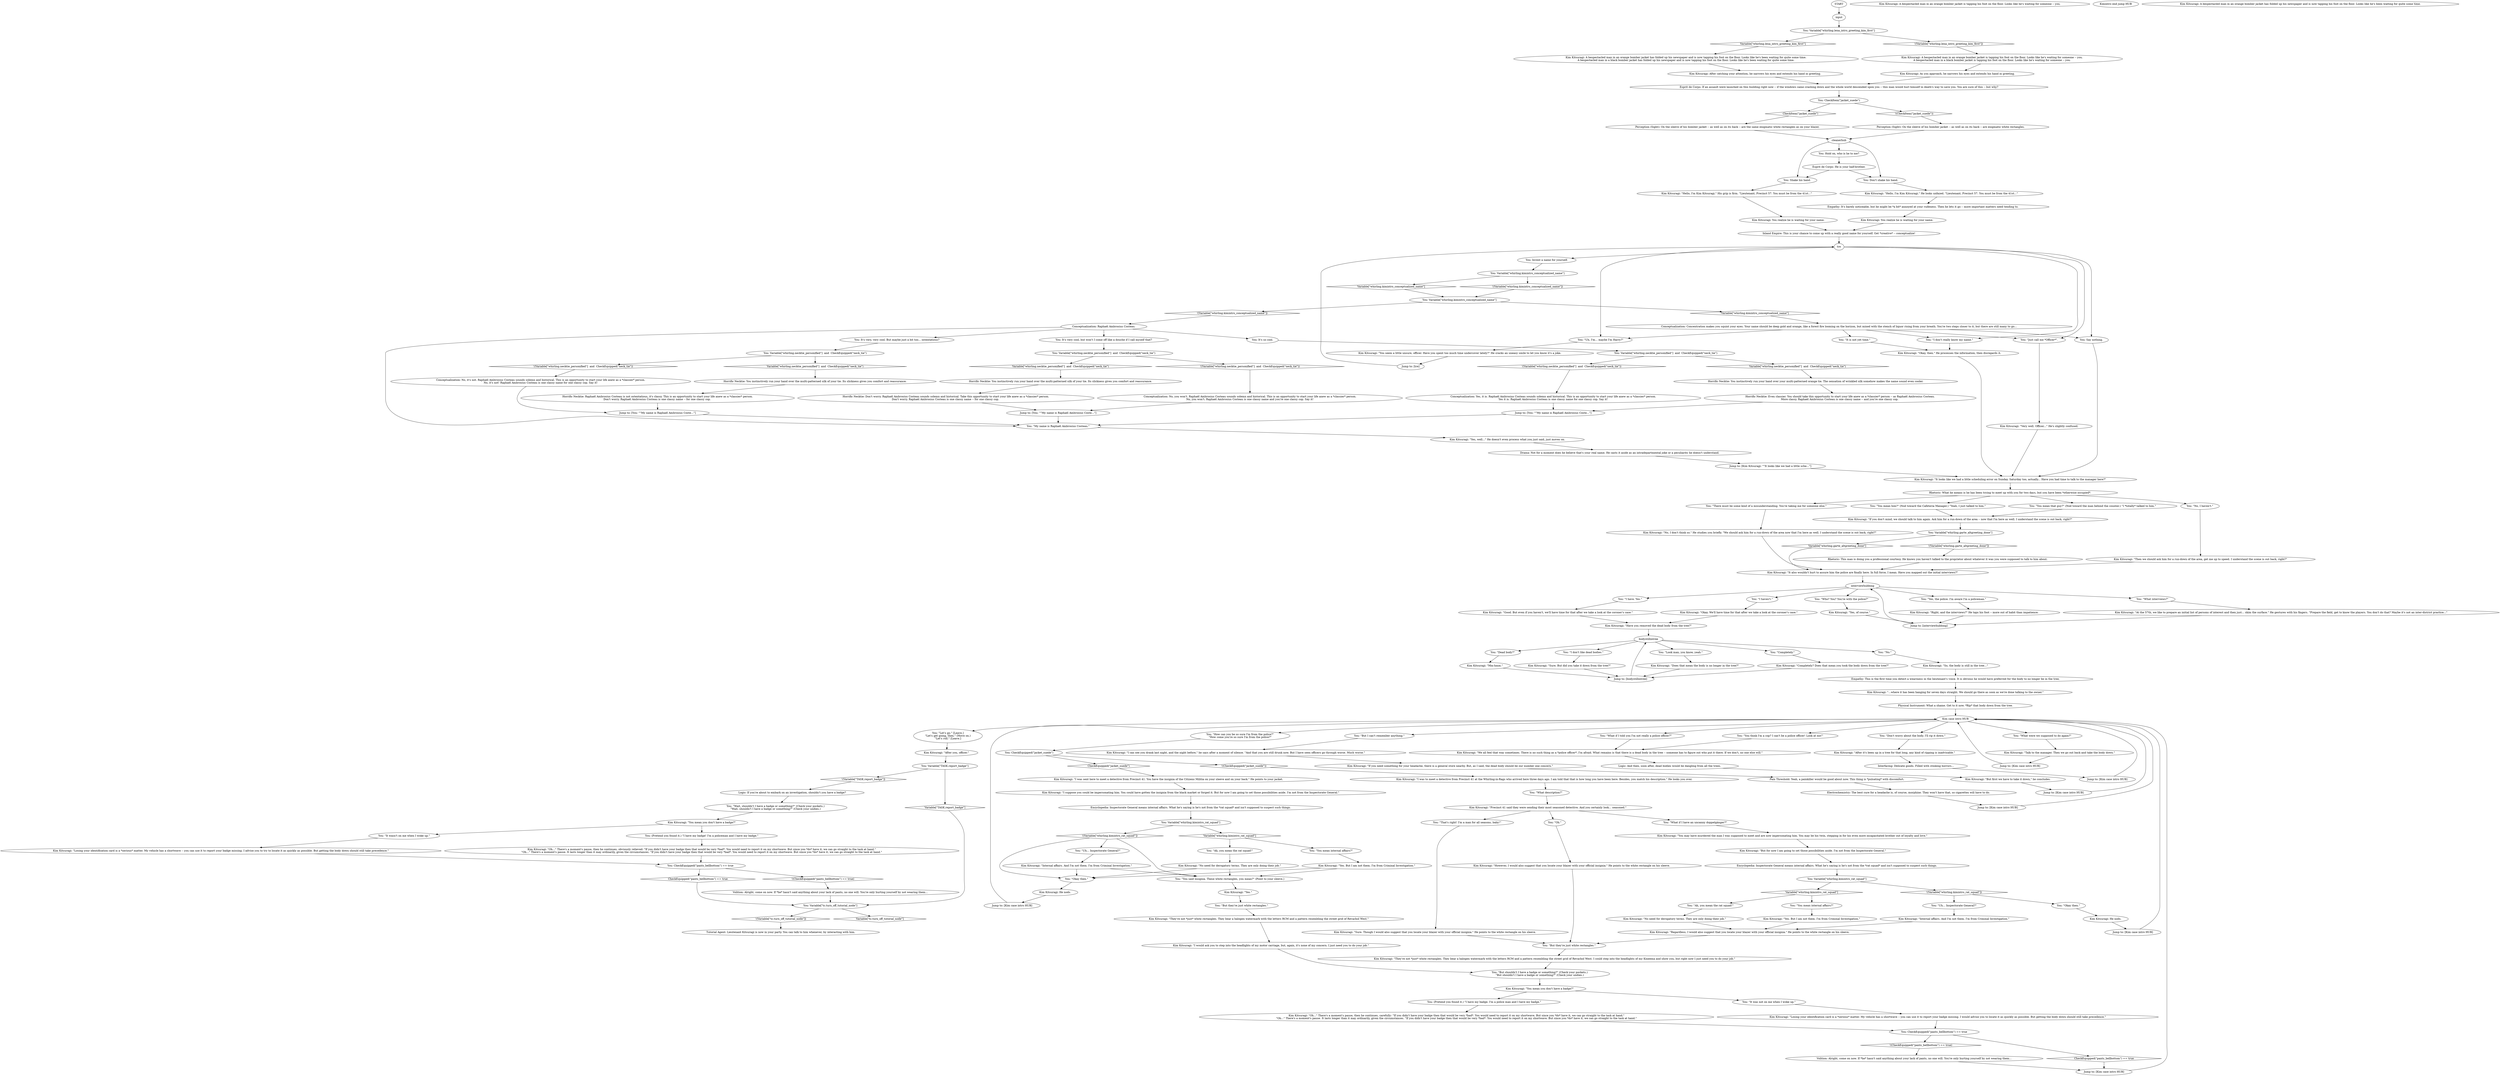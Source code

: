 # WHIRLING / KIM INTRO
# Downstairs ltn Kim Kitsuragi - precinct 57th's finest - is waiting to solve THE HANGED MAN with you as an inter-district co-op. It would appear Precinct 41 sent you to investigate the lynching of a "Whitewater mercenary" in "Martinaise". And that you are indeed a police officer. Kim briefs you on the case and your relationship begins - likely on the wrong foot, but not necessarily.
# ==================================================
digraph G {
	  0 [label="START"];
	  1 [label="input"];
	  2 [label="You: \"It wasn't on me when I woke up.\""];
	  3 [label="You: Invent a name for yourself."];
	  4 [label="You: Variable[\"whirling.kimintro_conceptualized_name\"]"];
	  5 [label="Variable[\"whirling.kimintro_conceptualized_name\"]", shape=diamond];
	  6 [label="!(Variable[\"whirling.kimintro_conceptualized_name\"])", shape=diamond];
	  7 [label="Horrific Necktie: Even classier. You should take this opportunity to start your life anew as a *classier* person -- as Raphaël Ambrosius Costeau.\nMore classy. Raphaël Ambrosius Costeau is one classy name -- and you're one classy cop. "];
	  8 [label="You: \"Look man, you know, yeah.\""];
	  9 [label="You: \"Completely.\""];
	  10 [label="Logic: And then, soon after, dead bodies would be dangling from all the trees."];
	  11 [label="Kim Kitsuragi: \"I suppose you could be impersonating him. You could have gotten the insignia from the black market or forged it. But for now I am going to set those possibilities aside. I'm not from the Inspectorate General.\""];
	  12 [label="Kim Kitsuragi: \"No need for derogatory terms. They are only doing their job.\""];
	  13 [label="You: \"Uh... Inspectorate General?\""];
	  14 [label="Kim Kitsuragi: He nods."];
	  15 [label="Kim Kitsuragi: He nods."];
	  16 [label="Kim Kitsuragi: \"I was to meet a detective from Precinct 41 at the Whirling-in-Rags who arrived here three days ago. I am told that that is how long you have been here. Besides, you match his description.\" He looks you over."];
	  17 [label="You: \"You mean internal affairs?\""];
	  18 [label="You: It's very cool, but won't I come off like a douche if I call myself that?"];
	  19 [label="You: Variable[\"whirling.necktie_personified\"]  and  CheckEquipped(\"neck_tie\")"];
	  20 [label="Variable[\"whirling.necktie_personified\"]  and  CheckEquipped(\"neck_tie\")", shape=diamond];
	  21 [label="!(Variable[\"whirling.necktie_personified\"]  and  CheckEquipped(\"neck_tie\"))", shape=diamond];
	  22 [label="Conceptualization: No, you won't. Raphaël Ambrosius Costeau sounds solemn and historical. This is an opportunity to start your life anew as a *classier* person.\nNo, you won't. Raphaël Ambrosius Costeau is one classy name and you're one classy cop. Say it!"];
	  23 [label="Kim Kitsuragi: \"Regardless, I would also suggest that you locate your blazer with your official insignia.\" He points to the white rectangle on his sleeve."];
	  24 [label="You: Variable[\"whirling.kimintro_conceptualized_name\"]"];
	  25 [label="Variable[\"whirling.kimintro_conceptualized_name\"]", shape=diamond];
	  26 [label="!(Variable[\"whirling.kimintro_conceptualized_name\"])", shape=diamond];
	  27 [label="Conceptualization: Raphaël Ambrosius Costeau."];
	  28 [label="You: It's so cool."];
	  29 [label="Jump to: [You: \"\"My name is Raphaël Ambrosius Coste...\"]"];
	  30 [label="Jump to: [bodystillintree]"];
	  31 [label="Kim Kitsuragi: \"...where it has been hanging for seven days straight. We should go there as soon as we're done talking to the owner.\""];
	  32 [label="Kim case intro HUB"];
	  33 [label="You: \"You said insignia. These white rectangles, you mean?\" (Point to your sleeve.)"];
	  34 [label="You: \"Okay then.\""];
	  35 [label="Kim Kitsuragi: \"Oh...\" There's a moment's pause, then he continues, carefully: \"If you didn't have your badge then that would be very *bad*. You would need to report it on my shortwave. But since you *do* have it, we can go straight to the task at hand.\"\n\"Oh...\" There's a moment's pause. It lasts longer than it may ordinarily, given the circumstances. \"If you didn't have your badge then that would be very *bad*. You would need to report it on my shortwave. But since you *do* have it, we can go straight to the task at hand.\""];
	  36 [label="You: CheckEquipped(\"pants_bellbottom\") == true"];
	  37 [label="CheckEquipped(\"pants_bellbottom\") == true", shape=diamond];
	  38 [label="!(CheckEquipped(\"pants_bellbottom\") == true)", shape=diamond];
	  39 [label="Jump to: [Kim case intro HUB]"];
	  40 [label="You: \"Ah, you mean the rat squad!\""];
	  41 [label="Kim Kitsuragi: A bespectacled man in an orange bomber jacket is tapping his foot on the floor. Looks like he's waiting for someone -- you."];
	  42 [label="Kim Kitsuragi: \"Hello, I'm Kim Kitsuragi.\" His grip is firm. \"Lieutenant, Precinct 57. You must be from the 41st...\""];
	  43 [label="You: \"Don't worry about the body. I'll rip it down.\""];
	  44 [label="Pain Threshold: Yeah, a painkiller would be good about now. This thing is *pulsating* with discomfort."];
	  45 [label="You: Shake his hand."];
	  46 [label="You: Variable[\"whirling.necktie_personified\"]  and  CheckEquipped(\"neck_tie\")"];
	  47 [label="Variable[\"whirling.necktie_personified\"]  and  CheckEquipped(\"neck_tie\")", shape=diamond];
	  48 [label="!(Variable[\"whirling.necktie_personified\"]  and  CheckEquipped(\"neck_tie\"))", shape=diamond];
	  49 [label="Rhetoric: What he means is he has been trying to meet up with you for two days, but you have been *otherwise occupied*."];
	  50 [label="bodystillintree"];
	  51 [label="You: \"What were we supposed to do again?\""];
	  52 [label="Jump to: [Kim case intro HUB]"];
	  53 [label="You: \"Let's go.\" [Leave.]\n\"Let's get going, then.\" (Move on.)\n\"Let's roll.\" [Leave.]"];
	  54 [label="You: Variable[\"whirling.kimintro_rat_squad\"]"];
	  55 [label="Variable[\"whirling.kimintro_rat_squad\"]", shape=diamond];
	  56 [label="!(Variable[\"whirling.kimintro_rat_squad\"])", shape=diamond];
	  57 [label="You: CheckItem(\"jacket_suede\")"];
	  58 [label="CheckItem(\"jacket_suede\")", shape=diamond];
	  59 [label="!(CheckItem(\"jacket_suede\"))", shape=diamond];
	  60 [label="You: Variable[\"TASK.report_badge\"]"];
	  61 [label="Variable[\"TASK.report_badge\"]", shape=diamond];
	  62 [label="!(Variable[\"TASK.report_badge\"])", shape=diamond];
	  63 [label="You: \"There must be some kind of a misunderstanding. You're taking me for someone else.\""];
	  64 [label="Kim Kitsuragi: \"Okay. We'll have time for that after we take a look at the coroner's case.\""];
	  65 [label="Kim Kitsuragi: \"We all feel that way sometimes. There is no such thing as a *police officer*, I'm afraid. What remains is that there is a dead body in the tree -- someone has to figure out who put it there. If we don't, no one else will.\""];
	  66 [label="You: \"Ah, you mean the rat squad!\""];
	  67 [label="Kim Kitsuragi: \"Yes.\""];
	  68 [label="Jump to: [Kim case intro HUB]"];
	  69 [label="Kim Kitsuragi: \"Have you removed the dead body from the tree?\""];
	  70 [label="You: Variable[\"tc.turn_off_tutorial_node\"]"];
	  71 [label="Variable[\"tc.turn_off_tutorial_node\"]", shape=diamond];
	  72 [label="!(Variable[\"tc.turn_off_tutorial_node\"])", shape=diamond];
	  73 [label="Kim Kitsuragi: You realize he is waiting for your name."];
	  74 [label="Perception (Sight): On the sleeve of his bomber jacket -- as well as on its back -- are the same enigmatic white rectangles as on your blazer."];
	  75 [label="You: \"I have. Yes.\""];
	  76 [label="You: \"You mean internal affairs?\""];
	  77 [label="Kim Kitsuragi: \"Yes. But I am not them. I'm from Criminal Investigation.\""];
	  78 [label="You: CheckEquipped(\"jacket_suede\")"];
	  79 [label="CheckEquipped(\"jacket_suede\")", shape=diamond];
	  80 [label="!(CheckEquipped(\"jacket_suede\"))", shape=diamond];
	  81 [label="You: Variable[\"whirling.kimintro_rat_squad\"]"];
	  82 [label="Variable[\"whirling.kimintro_rat_squad\"]", shape=diamond];
	  83 [label="!(Variable[\"whirling.kimintro_rat_squad\"])", shape=diamond];
	  84 [label="Kim Kitsuragi: \"Yes. But I am not them. I'm from Criminal Investigation.\""];
	  85 [label="You: (Pretend you found it.) \"I have my badge! I'm a policeman and I have my badge.\""];
	  86 [label="Kim Kitsuragi: \"After it's been up in a tree for that long, any kind of ripping is inadvisable.\""];
	  87 [label="You: Don't shake his hand."];
	  88 [label="Horrific Necktie: Raphaël Ambrosius Costeau is not ostentatious, it's classy. This is an opportunity to start your life anew as a *classier* person.\nDon't worry. Raphaël Ambrosius Costeau is one classy name -- for one classy cop. "];
	  89 [label="Kim Kitsuragi: \"Yes, well...\" He doesn't even process what you just said, just moves on."];
	  90 [label="You: \"You mean him?\" (Nod toward the Cafeteria Manager.) \"Yeah, I just talked to him.\""];
	  91 [label="You: \"Dead body?\""];
	  92 [label="Kim Kitsuragi: \"So, the body is still in the tree...\""];
	  93 [label="Volition: Alright, come on now. If *he* hasn't said anything about your lack of pants, no one will. You're only hurting yourself by not wearing them..."];
	  94 [label="Volition: Alright, come on now. If *he* hasn't said anything about your lack of pants, no one will. You're only hurting yourself by not wearing them..."];
	  95 [label="Interfacing: Delicate goods. Filled with stinking horrors..."];
	  96 [label="Jump to: [You: \"\"My name is Raphaël Ambrosius Coste...\"]"];
	  97 [label="Kim Kitsuragi: \"Mm-hmm.\""];
	  98 [label="You: \"I don't like dead bodies.\""];
	  99 [label="Kim Kitsuragi: \"Internal affairs. And I'm not them. I'm from Criminal Investigation.\""];
	  100 [label="You: CheckEquipped(\"pants_bellbottom\") == true"];
	  101 [label="CheckEquipped(\"pants_bellbottom\") == true", shape=diamond];
	  102 [label="!(CheckEquipped(\"pants_bellbottom\") == true)", shape=diamond];
	  103 [label="You: \"That's right! I'm a man for all seasons, baby!\""];
	  104 [label="You: \"What if I have an uncanny doppelgänger?\""];
	  105 [label="Kim Kitsuragi: \"You may have murdered the man I was supposed to meet and are now impersonating him. You may be his twin, stepping in for his even more incapacitated brother out of loyalty and love.\""];
	  106 [label="Drama: Not for a moment does he believe that's your real name. He casts it aside as an intradepartmental joke or a peculiarity he doesn't understand."];
	  107 [label="Kim Kitsuragi: \"No, I don't think so.\" He studies you briefly. \"We should ask him for a run-down of the area now that I'm here as well. I understand the scene is out back, right?\""];
	  108 [label="Kim Kitsuragi: \"It also wouldn't hurt to assure him the police are finally here. In full force, I mean. Have you mapped out the initial interviews?\""];
	  109 [label="You: \"I haven't.\""];
	  110 [label="Kim Kitsuragi: \"I can see you drank last night, and the night before,\" he says after a moment of silence. \"And that you are still drunk now. But I have seen officers go through worse. Much worse.\""];
	  111 [label="Kim Kitsuragi: \"Sure. But did you take it down from the tree?\""];
	  112 [label="Jump to: [tre]"];
	  113 [label="Kim Kitsuragi: \"They're not *just* white rectangles. They bear a halogen watermark with the letters RCM and a pattern resembling the street grid of Revachol West. I could step into the headlights of my Kineema and show you, but right now I just need you to do your job.\""];
	  114 [label="tre"];
	  115 [label="You: \"My name is Raphaël Ambrosius Costeau.\""];
	  116 [label="Horrific Necktie: You instinctively run your hand over the multi-patterned silk of your tie. Its slickness gives you comfort and reassurance."];
	  117 [label="Conceptualization: No, it's not. Raphaël Ambrosius Costeau sounds solemn and historical. This is an opportunity to start your life anew as a *classier* person.\nNo, it's not! Raphaël Ambrosius Costeau is one classy name for one classy cop. Say it!"];
	  118 [label="Kim Kitsuragi: \"You seem a little unsure, officer. Have you spent too much time undercover lately?\" He cracks an uneasy smile to let you know it's a joke."];
	  119 [label="interviewhubbing"];
	  120 [label="You: \"Yes, the police. I'm aware I'm a policeman.\""];
	  121 [label="You: \"But I can't remember anything.\""];
	  122 [label="Kimintro end jump HUB"];
	  123 [label="Kim Kitsuragi: \"However, I would also suggest that you locate your blazer with your official insignia.\" He points to the white rectangle on his sleeve."];
	  124 [label="Kim Kitsuragi: A bespectacled man in an orange bomber jacket is tapping his foot on the floor. Looks like he's waiting for someone -- you.\nA bespectacled man in a black bomber jacket is tapping his foot on the floor. Looks like he's waiting for someone -- you."];
	  125 [label="You: \"Just call me *Officer*\"."];
	  126 [label="You: It's very, very cool. But maybe just a bit too... ostentatious?"];
	  127 [label="Horrific Necktie: You instinctively run your hand over the multi-patterned silk of your tie. Its slickness gives you comfort and reassurance."];
	  128 [label="Kim Kitsuragi: \"Okay, then.\" He processes the information, then disregards it."];
	  129 [label="Kim Kitsuragi: \"I was sent here to meet a detective from Precinct 41. You have the insignia of the Citizens Militia on your sleeve and on your back.\" He points to your jacket."];
	  130 [label="Kim Kitsuragi: A bespectacled man in an orange bomber jacket has folded up his newspaper and is now tapping his foot on the floor. Looks like he's been waiting for quite some time."];
	  131 [label="You: \"Uh... Inspectorate General?\""];
	  132 [label="You: \"Wait, shouldn't I have a badge or something?\" (Check your pockets.)\n\"Wait, shouldn't I have a badge or something?\" (Check your undies.)"];
	  133 [label="Jump to: [You: \"\"My name is Raphaël Ambrosius Coste...\"]"];
	  134 [label="Kim Kitsuragi: \"Very well. Officer...\" He's slightly confused."];
	  135 [label="Kim Kitsuragi: You realize he is waiting for your name."];
	  136 [label="Kim Kitsuragi: \"It looks like we had a little scheduling error on Sunday. Saturday too, actually... Have you had time to talk to the manager here?\""];
	  137 [label="Kim Kitsuragi: \"Good. But even if you haven't, we'll have time for that after we take a look at the coroner's case.\""];
	  138 [label="You: \"But shouldn't I have a badge or something?\" (Check your pockets.)\n\"But shouldn't I have a badge or something?\" (Check your undies.)"];
	  139 [label="Encyclopedia: Inspectorate General means internal affairs. What he's saying is he's not from the *rat squad* and isn't supposed to suspect such things."];
	  140 [label="Kim Kitsuragi: \"No need for derogatory terms. They are only doing their job.\""];
	  141 [label="You: \"I don't really know my name.\""];
	  142 [label="Kim Kitsuragi: As you approach, he narrows his eyes and extends his hand in greeting."];
	  143 [label="Jump to: [Kim Kitsuragi: \"\"It looks like we had a little sche...\"]"];
	  144 [label="Kim Kitsuragi: \"Then we should ask him for a run-down of the area, get me up to speed. I understand the scene is out back, right?\""];
	  145 [label="Kim Kitsuragi: \"Yes, of course.\""];
	  146 [label="Kim Kitsuragi: \"You mean you don't have a badge?\""];
	  147 [label="Jump to: [Kim case intro HUB]"];
	  148 [label="Jump to: [Kim case intro HUB]"];
	  149 [label="You: (Pretend you found it.) \"I have my badge. I'm a police man and I have my badge.\""];
	  150 [label="You: \"What description?\""];
	  151 [label="Kim Kitsuragi: \"Internal affairs. And I'm not them. I'm from Criminal Investigation.\""];
	  152 [label="Kim Kitsuragi: A bespectacled man in an orange bomber jacket has folded up his newspaper and is now tapping his foot on the floor. Looks like he's been waiting for quite some time.\nA bespectacled man in a black bomber jacket has folded up his newspaper and is now tapping his foot on the floor. Looks like he's been waiting for quite some time."];
	  153 [label="Electrochemistry: The best cure for a headache is, of course, morphine. They won't have that, so cigarettes will have to do."];
	  154 [label="You: Hold on, who is he to me?"];
	  155 [label="You: \"What interviews?\""];
	  156 [label="Kim Kitsuragi: \"At the 57th, we like to prepare an initial list of persons of interest and then just... skim the surface.\" He gestures with his fingers. \"Prepare the field, get to know the players. You don't do that? Maybe it's not an inter-district practice...\""];
	  157 [label="Kim Kitsuragi: \"If you need something for your headache, there is a general store nearby. But, as I said, the dead body should be our number one concern.\""];
	  158 [label="Kim Kitsuragi: \"They're not *just* white rectangles. They bear a halogen watermark with the letters RCM and a pattern resembling the street grid of Revachol West.\""];
	  159 [label="Kim Kitsuragi: \"After you, officer.\""];
	  160 [label="You: \"You think I'm a cop? I can't be a police officer! Look at me!\""];
	  161 [label="Kim Kitsuragi: After catching your attention, he narrows his eyes and extends his hand in greeting."];
	  162 [label="Esprit de Corps: If an assault were launched on this building right now -- if the windows came crashing down and the whole world descended upon you -- this man would hurl himself in death's way to save you. You are sure of this -- but why?"];
	  163 [label="Conceptualization: Concentration makes you squint your eyes. Your name should be deep gold and orange, like a forest fire looming on the horizon, but mixed with the stench of liquor rising from your breath. You're two steps closer to it, but there are still many to go..."];
	  164 [label="Conceptualization: Yes, it is. Raphaël Ambrosius Costeau sounds solemn and historical. This is an opportunity to start your life anew as a *classier* person.\nYes it is. Raphaël Ambrosius Costeau is one classy name for one classy cop. Say it!"];
	  165 [label="Kim Kitsuragi: \"Hello, I'm Kim Kitsuragi.\" He looks unfazed. \"Lieutenant, Precinct 57. You must be from the 41st...\""];
	  166 [label="You: Variable[\"whirling.garte_altgreeting_done\"]"];
	  167 [label="Variable[\"whirling.garte_altgreeting_done\"]", shape=diamond];
	  168 [label="!(Variable[\"whirling.garte_altgreeting_done\"])", shape=diamond];
	  169 [label="Kim Kitsuragi: \"Right, and the interviews?\" He taps his foot -- more out of habit than impatience."];
	  170 [label="You: \"But they're just white rectangles.\""];
	  171 [label="Empathy: It's barely noticeable, but he might be *a bit* annoyed at your rudeness. Then he lets it go -- more important matters need tending to."];
	  172 [label="cleanerhub"];
	  173 [label="You: \"But they're just white rectangles.\""];
	  174 [label="You: \"Uh, I'm... maybe I'm Harry?\""];
	  175 [label="Tutorial Agent: Lieutenant Kitsuragi is now in your party. You can talk to him whenever, by interacting with him."];
	  176 [label="Physical Instrument: What a shame. Get to it now. *Rip* that body down from the tree."];
	  177 [label="Horrific Necktie: You instinctively run your hand over your multi-patterned orange tie. The sensation of wrinkled silk somehow makes the name sound even cooler."];
	  178 [label="Horrific Necktie: Don't worry. Raphaël Ambrosius Costeau sounds solemn and historical. Take this opportunity to start your life anew as a *classier* person.\nDon't worry. Raphaël Ambrosius Costeau is one classy name -- for one classy cop. "];
	  179 [label="You: \"Who? You? You're with the police?\""];
	  180 [label="Kim Kitsuragi: \"Does that mean the body is no longer in the tree?\""];
	  181 [label="Empathy: This is the first time you detect a weariness in the lieutenant's voice. It is obvious he would have preferred for the body to no longer be in the tree."];
	  182 [label="Kim Kitsuragi: \"Completely? Does that mean you took the body down from the tree?\""];
	  183 [label="Jump to: [Kim case intro HUB]"];
	  185 [label="Kim Kitsuragi: \"Sure. Though I would also suggest that you locate your blazer with your official insignia.\" He points to the white rectangle on his sleeve."];
	  186 [label="Kim Kitsuragi: \"Losing your identification card is a *serious* matter. My vehicle has a shortwave -- you can use it to report your badge missing. I advise you to try to locate it as quickly as possible. But getting the body down should still take precedence.\""];
	  187 [label="Kim Kitsuragi: \"Oh...\" There's a moment's pause, then he continues, obviously relieved: \"If you didn't have your badge then that would be very *bad*. You would need to report it on my shortwave. But since you *do* have it, we can go straight to the task at hand.\"\n\"Oh...\" There's a moment's pause. It lasts longer than it may ordinarily, given the circumstances. \"If you didn't have your badge then that would be very *bad*. You would need to report it on my shortwave. But since you *do* have it, we can go straight to the task at hand.\""];
	  188 [label="You: \"No, I haven't.\""];
	  189 [label="You: \"No.\""];
	  190 [label="Jump to: [interviewhubbing]"];
	  191 [label="You: \"It was not on me when I woke up.\""];
	  192 [label="Kim Kitsuragi: \"Losing your identification card is a *serious* matter. My vehicle has a shortwave -- you can use it to report your badge missing. I would advise you to locate it as quickly as possible. But getting the body down should still take precedence.\""];
	  193 [label="Kim Kitsuragi: \"I would ask you to step into the headlights of my motor carriage, but, again, it's none of my concern. I just need you to do your job.\""];
	  194 [label="You: \"It is not yet time.\""];
	  195 [label="Kim Kitsuragi: \"But for now I am going to set those possibilities aside. I'm not from the Inspectorate General.\""];
	  196 [label="You: \"You mean that guy?\" (Nod toward the man behind the counter.) \"I *totally* talked to him.\""];
	  197 [label="Rhetoric: This man is doing you a professional courtesy. He knows you haven't talked to the proprietor about whatever it was you were supposed to talk to him about."];
	  198 [label="You: \"What if I told you I'm not really a police officer?\""];
	  199 [label="You: \"How can you be so sure I'm from the police?\"\n\"How come you're so sure I'm from the police?\""];
	  200 [label="You: Say nothing."];
	  201 [label="Perception (Sight): On the sleeve of his bomber jacket -- as well as on its back -- are enigmatic white rectangles."];
	  202 [label="Kim Kitsuragi: \"But first we have to take it down,\" he concludes."];
	  203 [label="You: \"Oh.\""];
	  204 [label="Logic: If you're about to embark on an investigation, shouldn't you have a badge?"];
	  205 [label="Kim Kitsuragi: \"If you don't mind, we should talk to him again. Ask him for a run-down of the area -- now that I'm here as well. I understand the scene is out back, right?\""];
	  206 [label="Encyclopedia: Inspectorate General means internal affairs. What he's saying is he's not from the *rat squad* and isn't supposed to suspect such things."];
	  207 [label="Kim Kitsuragi: \"You mean you don't have a badge?\""];
	  208 [label="Jump to: [Kim case intro HUB]"];
	  209 [label="Esprit de Corps: He is your half-brother."];
	  210 [label="You: Variable[\"whirling.necktie_personified\"]  and  CheckEquipped(\"neck_tie\")"];
	  211 [label="Variable[\"whirling.necktie_personified\"]  and  CheckEquipped(\"neck_tie\")", shape=diamond];
	  212 [label="!(Variable[\"whirling.necktie_personified\"]  and  CheckEquipped(\"neck_tie\"))", shape=diamond];
	  213 [label="Kim Kitsuragi: \"Talk to the manager. Then we go out back and take the body down.\""];
	  214 [label="You: Variable[\"whirling.lena_intro_greeting_kim_first\"]"];
	  215 [label="Variable[\"whirling.lena_intro_greeting_kim_first\"]", shape=diamond];
	  216 [label="!(Variable[\"whirling.lena_intro_greeting_kim_first\"])", shape=diamond];
	  217 [label="Inland Empire: This is your chance to come up with a really good name for yourself. Get *creative* -- conceptualize!"];
	  218 [label="You: \"Okay then.\""];
	  219 [label="Kim Kitsuragi: \"Precinct 41 said they were sending their most seasoned detective. And you certainly look... seasoned.\""];
	  0 -> 1
	  1 -> 214
	  2 -> 186
	  3 -> 4
	  4 -> 5
	  4 -> 6
	  5 -> 24
	  6 -> 24
	  7 -> 133
	  8 -> 180
	  9 -> 182
	  10 -> 202
	  11 -> 206
	  12 -> 33
	  12 -> 34
	  13 -> 99
	  14 -> 147
	  15 -> 39
	  16 -> 150
	  17 -> 84
	  18 -> 46
	  19 -> 20
	  19 -> 21
	  20 -> 177
	  21 -> 164
	  22 -> 29
	  23 -> 173
	  24 -> 25
	  24 -> 26
	  25 -> 163
	  26 -> 27
	  27 -> 18
	  27 -> 115
	  27 -> 28
	  27 -> 126
	  28 -> 19
	  29 -> 115
	  30 -> 50
	  31 -> 176
	  32 -> 160
	  32 -> 198
	  32 -> 199
	  32 -> 43
	  32 -> 51
	  32 -> 53
	  32 -> 121
	  33 -> 67
	  34 -> 14
	  35 -> 36
	  36 -> 37
	  36 -> 38
	  37 -> 68
	  38 -> 93
	  39 -> 32
	  40 -> 140
	  42 -> 73
	  43 -> 86
	  44 -> 153
	  45 -> 42
	  46 -> 48
	  46 -> 47
	  47 -> 127
	  48 -> 22
	  49 -> 90
	  49 -> 188
	  49 -> 196
	  49 -> 63
	  50 -> 98
	  50 -> 8
	  50 -> 9
	  50 -> 91
	  50 -> 189
	  51 -> 213
	  52 -> 32
	  53 -> 159
	  54 -> 56
	  54 -> 55
	  55 -> 66
	  55 -> 76
	  56 -> 33
	  56 -> 34
	  56 -> 13
	  57 -> 58
	  57 -> 59
	  58 -> 74
	  59 -> 201
	  60 -> 61
	  60 -> 62
	  61 -> 70
	  62 -> 204
	  63 -> 107
	  64 -> 69
	  65 -> 10
	  66 -> 12
	  67 -> 170
	  68 -> 32
	  69 -> 50
	  70 -> 72
	  70 -> 71
	  72 -> 175
	  73 -> 217
	  74 -> 172
	  75 -> 137
	  76 -> 77
	  77 -> 33
	  77 -> 34
	  78 -> 80
	  78 -> 79
	  79 -> 129
	  80 -> 16
	  81 -> 82
	  81 -> 83
	  82 -> 40
	  82 -> 17
	  83 -> 218
	  83 -> 131
	  84 -> 23
	  85 -> 187
	  86 -> 95
	  87 -> 165
	  88 -> 96
	  89 -> 106
	  90 -> 205
	  91 -> 97
	  92 -> 181
	  93 -> 68
	  94 -> 70
	  95 -> 208
	  96 -> 115
	  97 -> 30
	  98 -> 111
	  99 -> 33
	  99 -> 34
	  100 -> 101
	  100 -> 102
	  101 -> 70
	  102 -> 94
	  103 -> 185
	  104 -> 105
	  105 -> 195
	  106 -> 143
	  107 -> 108
	  108 -> 119
	  109 -> 64
	  110 -> 157
	  111 -> 30
	  112 -> 114
	  113 -> 138
	  114 -> 3
	  114 -> 200
	  114 -> 141
	  114 -> 174
	  114 -> 125
	  115 -> 89
	  116 -> 88
	  117 -> 96
	  118 -> 112
	  119 -> 75
	  119 -> 109
	  119 -> 179
	  119 -> 120
	  119 -> 155
	  120 -> 169
	  121 -> 110
	  123 -> 173
	  124 -> 142
	  125 -> 134
	  126 -> 210
	  127 -> 178
	  128 -> 136
	  129 -> 11
	  131 -> 151
	  132 -> 207
	  133 -> 115
	  134 -> 136
	  135 -> 217
	  136 -> 49
	  137 -> 69
	  138 -> 146
	  139 -> 81
	  140 -> 23
	  141 -> 128
	  142 -> 162
	  143 -> 136
	  144 -> 108
	  145 -> 190
	  146 -> 149
	  146 -> 191
	  147 -> 32
	  148 -> 32
	  149 -> 35
	  150 -> 219
	  151 -> 23
	  152 -> 161
	  153 -> 183
	  154 -> 209
	  155 -> 156
	  156 -> 190
	  157 -> 44
	  158 -> 193
	  159 -> 60
	  160 -> 65
	  161 -> 162
	  162 -> 57
	  163 -> 194
	  163 -> 200
	  163 -> 141
	  163 -> 174
	  163 -> 125
	  164 -> 133
	  165 -> 171
	  166 -> 168
	  166 -> 167
	  167 -> 108
	  168 -> 197
	  169 -> 190
	  170 -> 158
	  171 -> 135
	  172 -> 154
	  172 -> 45
	  172 -> 87
	  173 -> 113
	  174 -> 118
	  176 -> 32
	  177 -> 7
	  178 -> 29
	  179 -> 145
	  180 -> 30
	  181 -> 31
	  182 -> 30
	  183 -> 32
	  185 -> 173
	  186 -> 100
	  187 -> 100
	  188 -> 144
	  189 -> 92
	  190 -> 119
	  191 -> 192
	  192 -> 36
	  193 -> 138
	  194 -> 128
	  195 -> 139
	  196 -> 205
	  197 -> 108
	  198 -> 65
	  199 -> 78
	  200 -> 136
	  201 -> 172
	  202 -> 52
	  203 -> 123
	  204 -> 132
	  205 -> 166
	  206 -> 54
	  207 -> 2
	  207 -> 85
	  208 -> 32
	  209 -> 45
	  209 -> 87
	  210 -> 211
	  210 -> 212
	  211 -> 116
	  212 -> 117
	  213 -> 148
	  214 -> 216
	  214 -> 215
	  215 -> 152
	  216 -> 124
	  217 -> 114
	  218 -> 15
	  219 -> 104
	  219 -> 203
	  219 -> 103
}

